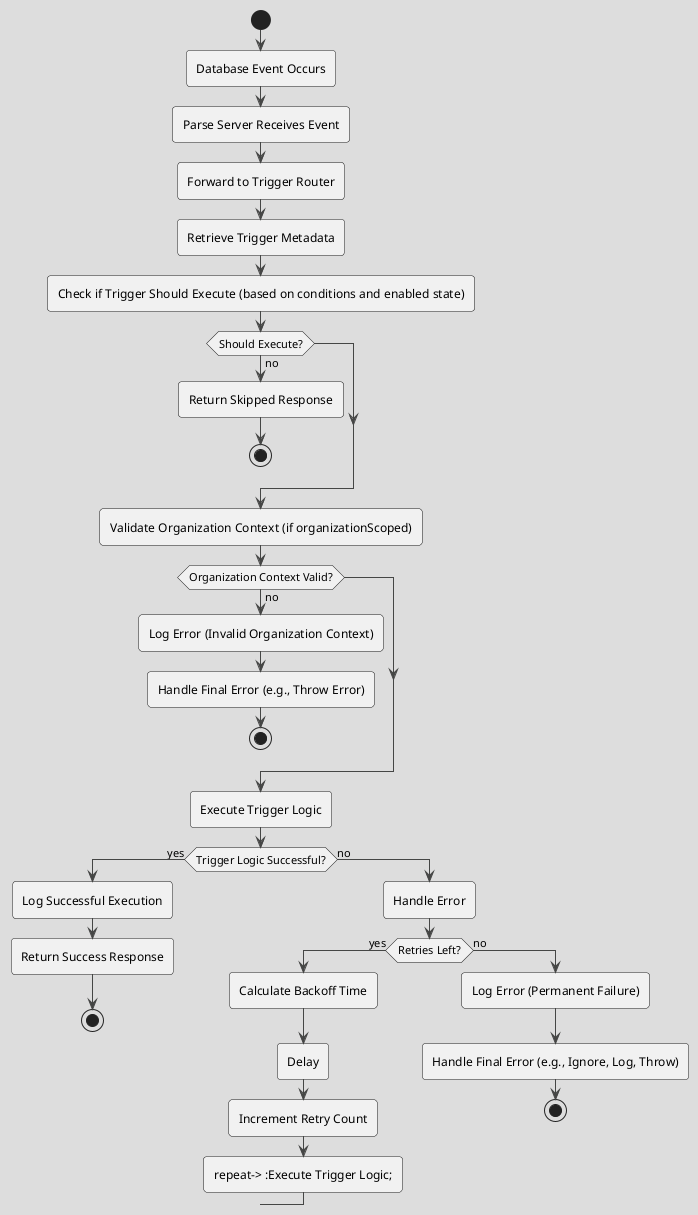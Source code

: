 @startuml
!theme toy

start
:Database Event Occurs;
:Parse Server Receives Event;

:Forward to Trigger Router;

:Retrieve Trigger Metadata;

:Check if Trigger Should Execute (based on conditions and enabled state);
if (Should Execute?) then (no)
  :Return Skipped Response;
  stop
endif

:Validate Organization Context (if organizationScoped);
if (Organization Context Valid?) then (no)
  :Log Error (Invalid Organization Context);
  :Handle Final Error (e.g., Throw Error);
  stop
endif

:Execute Trigger Logic;
if (Trigger Logic Successful?) then (yes)
  :Log Successful Execution;
  :Return Success Response;
  stop
else (no)
  :Handle Error;
  if (Retries Left?) then (yes)
    :Calculate Backoff Time;
    :Delay;
    :Increment Retry Count;
    -repeat-> :Execute Trigger Logic;
  else (no)
    :Log Error (Permanent Failure);
    :Handle Final Error (e.g., Ignore, Log, Throw);
    stop
  endif
endif

@enduml